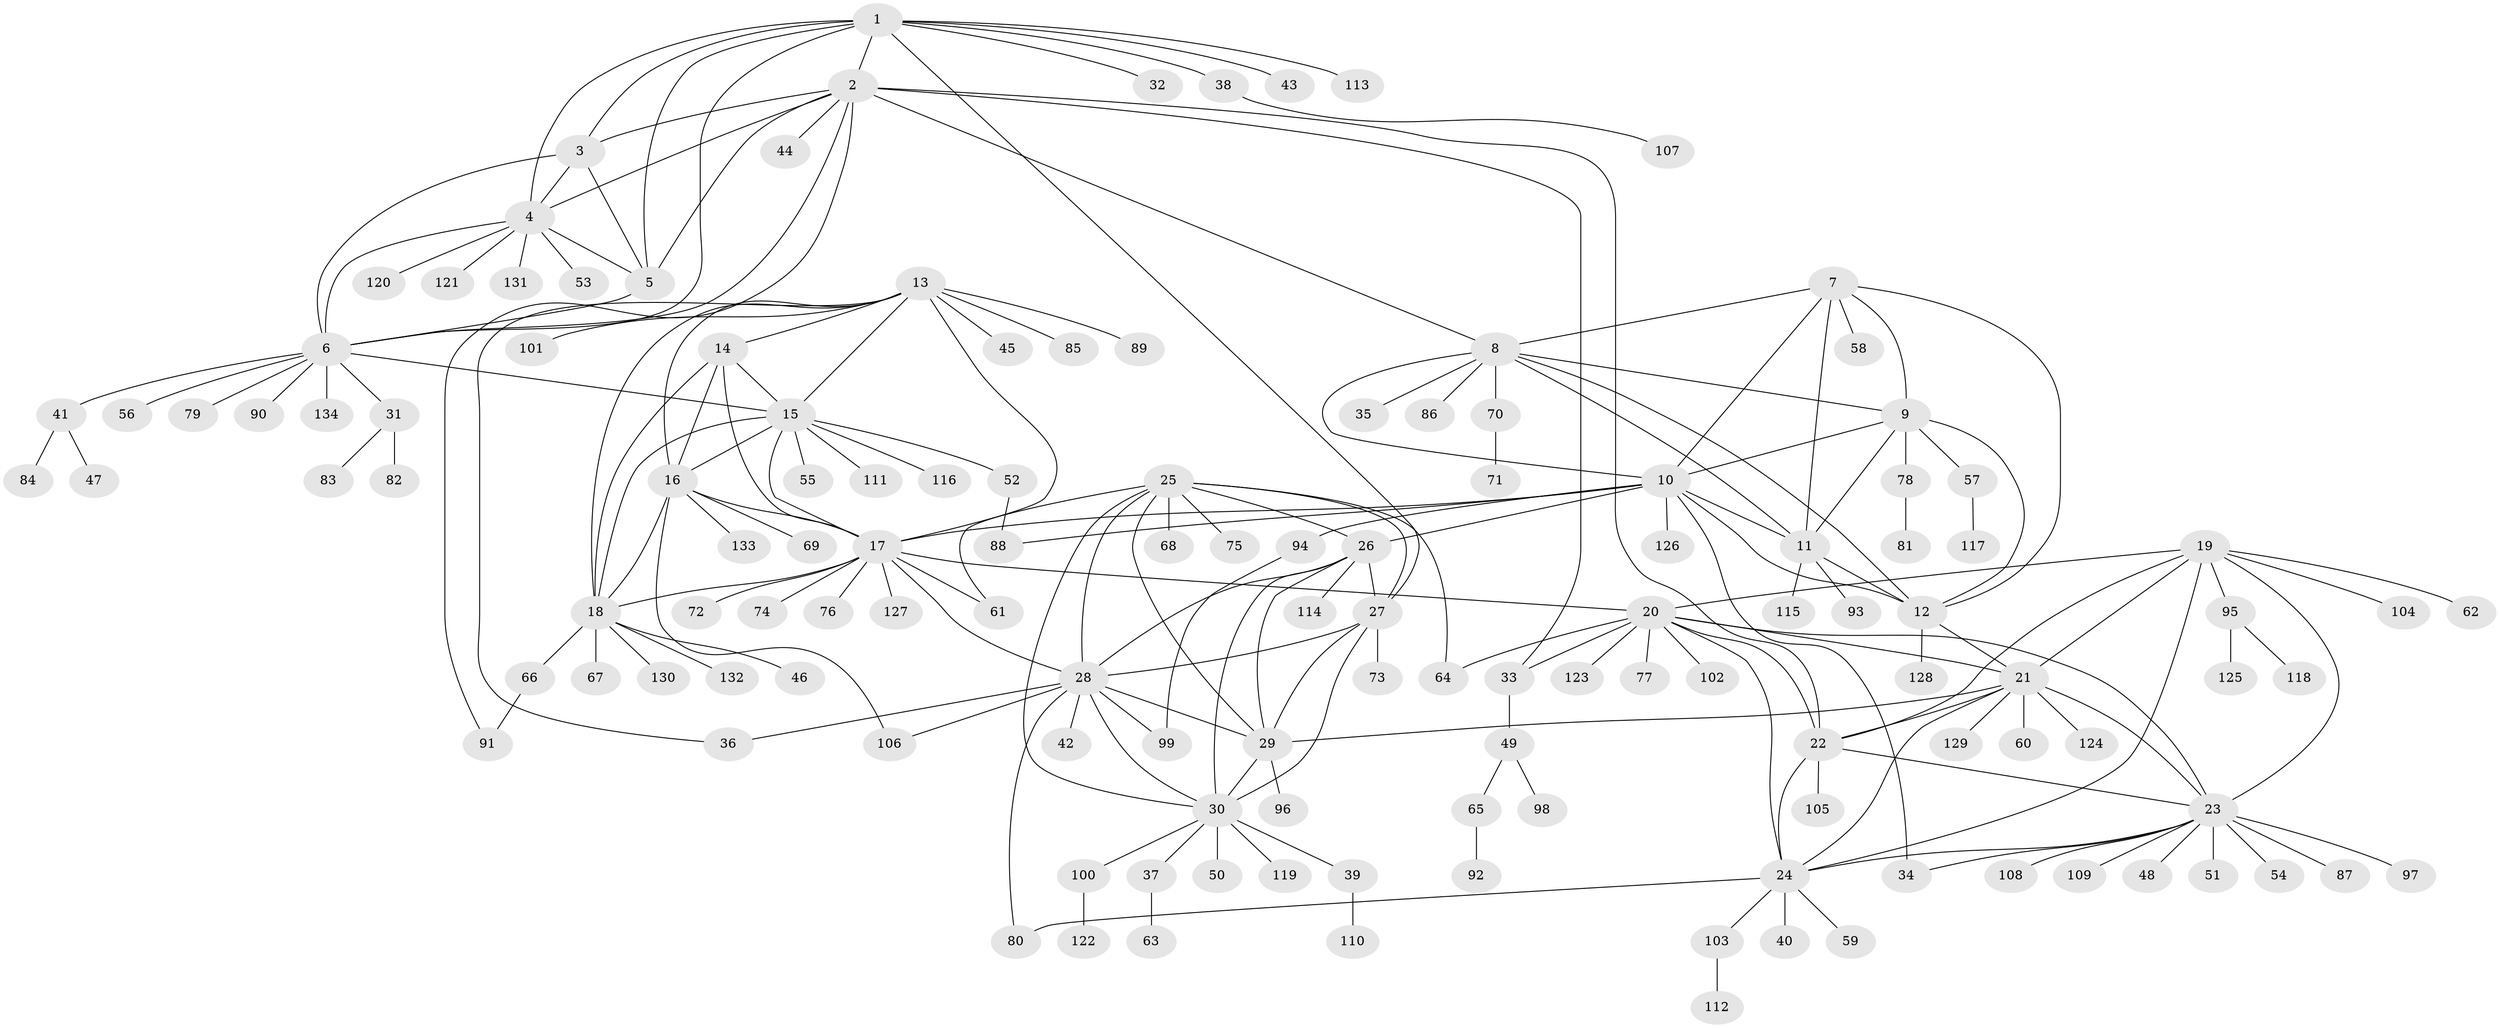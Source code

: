 // coarse degree distribution, {8: 0.0660377358490566, 6: 0.02830188679245283, 9: 0.018867924528301886, 4: 0.018867924528301886, 10: 0.018867924528301886, 5: 0.018867924528301886, 12: 0.018867924528301886, 14: 0.009433962264150943, 11: 0.009433962264150943, 7: 0.009433962264150943, 3: 0.02830188679245283, 1: 0.6132075471698113, 2: 0.14150943396226415}
// Generated by graph-tools (version 1.1) at 2025/24/03/03/25 07:24:14]
// undirected, 134 vertices, 199 edges
graph export_dot {
graph [start="1"]
  node [color=gray90,style=filled];
  1;
  2;
  3;
  4;
  5;
  6;
  7;
  8;
  9;
  10;
  11;
  12;
  13;
  14;
  15;
  16;
  17;
  18;
  19;
  20;
  21;
  22;
  23;
  24;
  25;
  26;
  27;
  28;
  29;
  30;
  31;
  32;
  33;
  34;
  35;
  36;
  37;
  38;
  39;
  40;
  41;
  42;
  43;
  44;
  45;
  46;
  47;
  48;
  49;
  50;
  51;
  52;
  53;
  54;
  55;
  56;
  57;
  58;
  59;
  60;
  61;
  62;
  63;
  64;
  65;
  66;
  67;
  68;
  69;
  70;
  71;
  72;
  73;
  74;
  75;
  76;
  77;
  78;
  79;
  80;
  81;
  82;
  83;
  84;
  85;
  86;
  87;
  88;
  89;
  90;
  91;
  92;
  93;
  94;
  95;
  96;
  97;
  98;
  99;
  100;
  101;
  102;
  103;
  104;
  105;
  106;
  107;
  108;
  109;
  110;
  111;
  112;
  113;
  114;
  115;
  116;
  117;
  118;
  119;
  120;
  121;
  122;
  123;
  124;
  125;
  126;
  127;
  128;
  129;
  130;
  131;
  132;
  133;
  134;
  1 -- 2;
  1 -- 3;
  1 -- 4;
  1 -- 5;
  1 -- 6;
  1 -- 27;
  1 -- 32;
  1 -- 38;
  1 -- 43;
  1 -- 113;
  2 -- 3;
  2 -- 4;
  2 -- 5;
  2 -- 6;
  2 -- 8;
  2 -- 22;
  2 -- 33;
  2 -- 44;
  2 -- 91;
  3 -- 4;
  3 -- 5;
  3 -- 6;
  4 -- 5;
  4 -- 6;
  4 -- 53;
  4 -- 120;
  4 -- 121;
  4 -- 131;
  5 -- 6;
  6 -- 15;
  6 -- 31;
  6 -- 41;
  6 -- 56;
  6 -- 79;
  6 -- 90;
  6 -- 134;
  7 -- 8;
  7 -- 9;
  7 -- 10;
  7 -- 11;
  7 -- 12;
  7 -- 58;
  8 -- 9;
  8 -- 10;
  8 -- 11;
  8 -- 12;
  8 -- 35;
  8 -- 70;
  8 -- 86;
  9 -- 10;
  9 -- 11;
  9 -- 12;
  9 -- 57;
  9 -- 78;
  10 -- 11;
  10 -- 12;
  10 -- 17;
  10 -- 26;
  10 -- 34;
  10 -- 88;
  10 -- 94;
  10 -- 126;
  11 -- 12;
  11 -- 93;
  11 -- 115;
  12 -- 21;
  12 -- 128;
  13 -- 14;
  13 -- 15;
  13 -- 16;
  13 -- 17;
  13 -- 18;
  13 -- 36;
  13 -- 45;
  13 -- 85;
  13 -- 89;
  13 -- 101;
  14 -- 15;
  14 -- 16;
  14 -- 17;
  14 -- 18;
  15 -- 16;
  15 -- 17;
  15 -- 18;
  15 -- 52;
  15 -- 55;
  15 -- 111;
  15 -- 116;
  16 -- 17;
  16 -- 18;
  16 -- 69;
  16 -- 106;
  16 -- 133;
  17 -- 18;
  17 -- 20;
  17 -- 28;
  17 -- 61;
  17 -- 72;
  17 -- 74;
  17 -- 76;
  17 -- 127;
  18 -- 46;
  18 -- 66;
  18 -- 67;
  18 -- 130;
  18 -- 132;
  19 -- 20;
  19 -- 21;
  19 -- 22;
  19 -- 23;
  19 -- 24;
  19 -- 62;
  19 -- 95;
  19 -- 104;
  20 -- 21;
  20 -- 22;
  20 -- 23;
  20 -- 24;
  20 -- 33;
  20 -- 64;
  20 -- 77;
  20 -- 102;
  20 -- 123;
  21 -- 22;
  21 -- 23;
  21 -- 24;
  21 -- 29;
  21 -- 60;
  21 -- 124;
  21 -- 129;
  22 -- 23;
  22 -- 24;
  22 -- 105;
  23 -- 24;
  23 -- 34;
  23 -- 48;
  23 -- 51;
  23 -- 54;
  23 -- 87;
  23 -- 97;
  23 -- 108;
  23 -- 109;
  24 -- 40;
  24 -- 59;
  24 -- 80;
  24 -- 103;
  25 -- 26;
  25 -- 27;
  25 -- 28;
  25 -- 29;
  25 -- 30;
  25 -- 61;
  25 -- 64;
  25 -- 68;
  25 -- 75;
  26 -- 27;
  26 -- 28;
  26 -- 29;
  26 -- 30;
  26 -- 114;
  27 -- 28;
  27 -- 29;
  27 -- 30;
  27 -- 73;
  28 -- 29;
  28 -- 30;
  28 -- 36;
  28 -- 42;
  28 -- 80;
  28 -- 99;
  28 -- 106;
  29 -- 30;
  29 -- 96;
  30 -- 37;
  30 -- 39;
  30 -- 50;
  30 -- 100;
  30 -- 119;
  31 -- 82;
  31 -- 83;
  33 -- 49;
  37 -- 63;
  38 -- 107;
  39 -- 110;
  41 -- 47;
  41 -- 84;
  49 -- 65;
  49 -- 98;
  52 -- 88;
  57 -- 117;
  65 -- 92;
  66 -- 91;
  70 -- 71;
  78 -- 81;
  94 -- 99;
  95 -- 118;
  95 -- 125;
  100 -- 122;
  103 -- 112;
}
